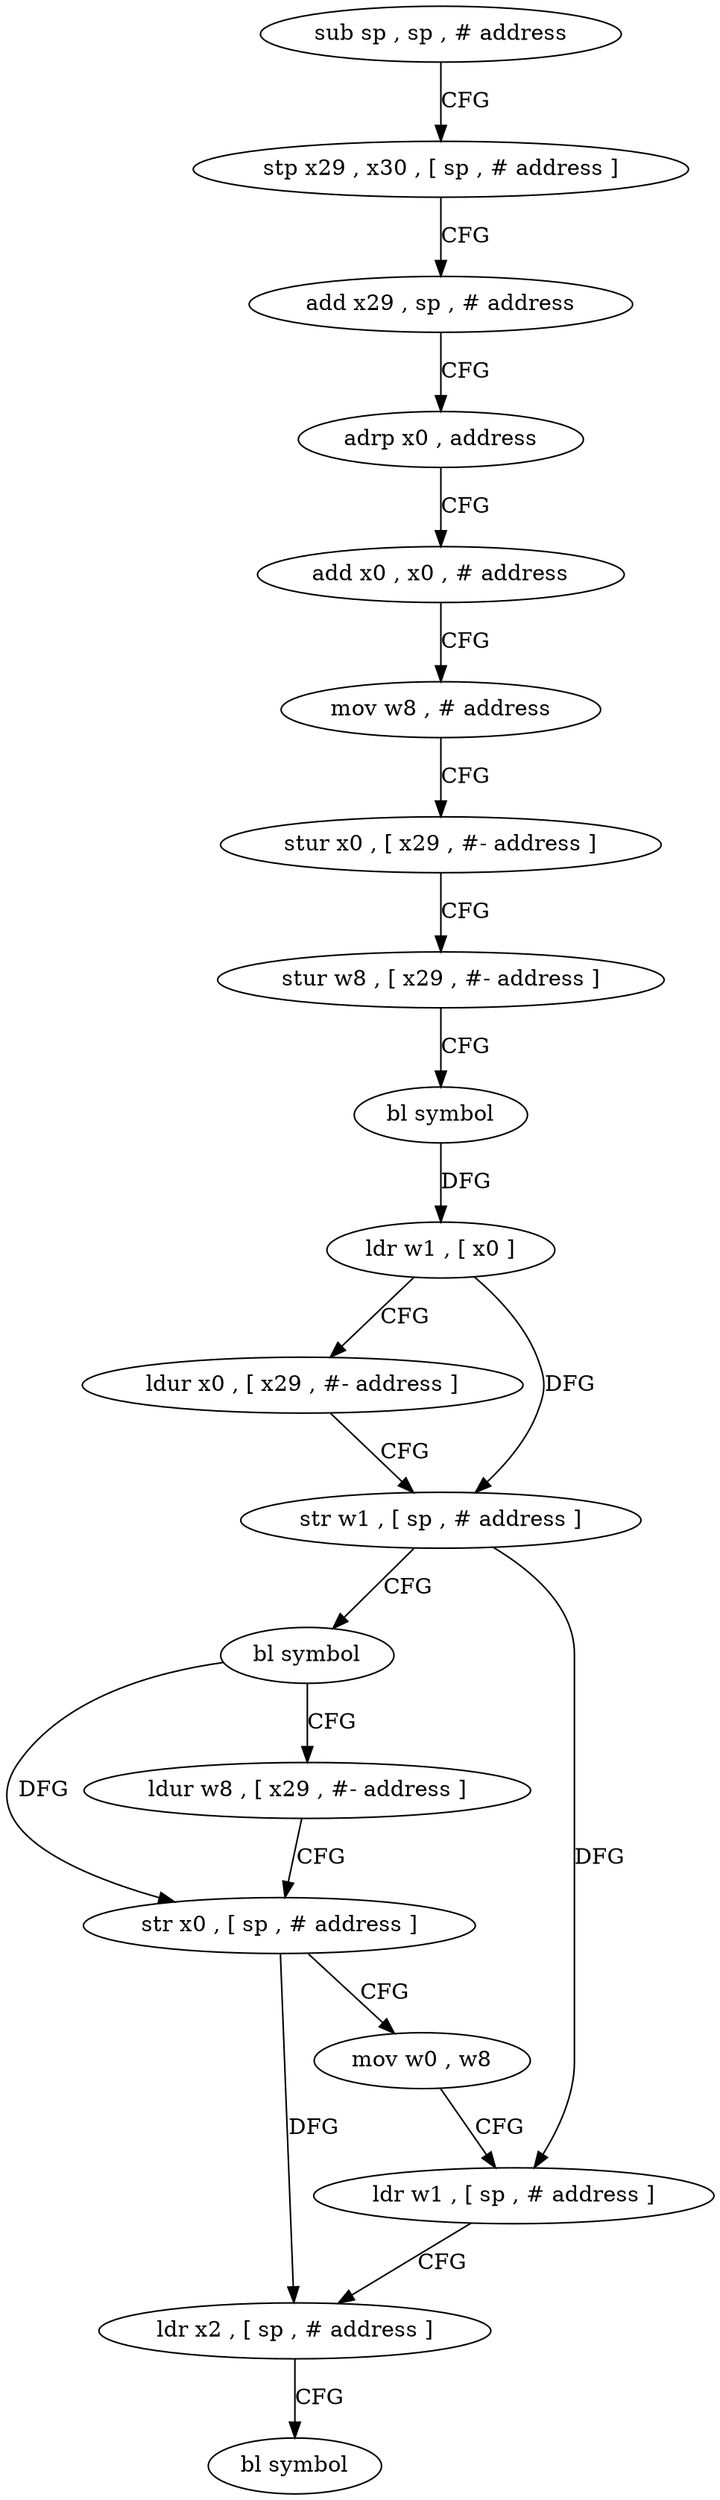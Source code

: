 digraph "func" {
"4201432" [label = "sub sp , sp , # address" ]
"4201436" [label = "stp x29 , x30 , [ sp , # address ]" ]
"4201440" [label = "add x29 , sp , # address" ]
"4201444" [label = "adrp x0 , address" ]
"4201448" [label = "add x0 , x0 , # address" ]
"4201452" [label = "mov w8 , # address" ]
"4201456" [label = "stur x0 , [ x29 , #- address ]" ]
"4201460" [label = "stur w8 , [ x29 , #- address ]" ]
"4201464" [label = "bl symbol" ]
"4201468" [label = "ldr w1 , [ x0 ]" ]
"4201472" [label = "ldur x0 , [ x29 , #- address ]" ]
"4201476" [label = "str w1 , [ sp , # address ]" ]
"4201480" [label = "bl symbol" ]
"4201484" [label = "ldur w8 , [ x29 , #- address ]" ]
"4201488" [label = "str x0 , [ sp , # address ]" ]
"4201492" [label = "mov w0 , w8" ]
"4201496" [label = "ldr w1 , [ sp , # address ]" ]
"4201500" [label = "ldr x2 , [ sp , # address ]" ]
"4201504" [label = "bl symbol" ]
"4201432" -> "4201436" [ label = "CFG" ]
"4201436" -> "4201440" [ label = "CFG" ]
"4201440" -> "4201444" [ label = "CFG" ]
"4201444" -> "4201448" [ label = "CFG" ]
"4201448" -> "4201452" [ label = "CFG" ]
"4201452" -> "4201456" [ label = "CFG" ]
"4201456" -> "4201460" [ label = "CFG" ]
"4201460" -> "4201464" [ label = "CFG" ]
"4201464" -> "4201468" [ label = "DFG" ]
"4201468" -> "4201472" [ label = "CFG" ]
"4201468" -> "4201476" [ label = "DFG" ]
"4201472" -> "4201476" [ label = "CFG" ]
"4201476" -> "4201480" [ label = "CFG" ]
"4201476" -> "4201496" [ label = "DFG" ]
"4201480" -> "4201484" [ label = "CFG" ]
"4201480" -> "4201488" [ label = "DFG" ]
"4201484" -> "4201488" [ label = "CFG" ]
"4201488" -> "4201492" [ label = "CFG" ]
"4201488" -> "4201500" [ label = "DFG" ]
"4201492" -> "4201496" [ label = "CFG" ]
"4201496" -> "4201500" [ label = "CFG" ]
"4201500" -> "4201504" [ label = "CFG" ]
}
